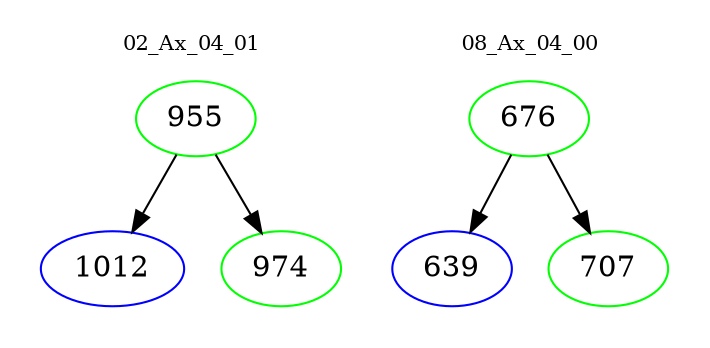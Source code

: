 digraph{
subgraph cluster_0 {
color = white
label = "02_Ax_04_01";
fontsize=10;
T0_955 [label="955", color="green"]
T0_955 -> T0_1012 [color="black"]
T0_1012 [label="1012", color="blue"]
T0_955 -> T0_974 [color="black"]
T0_974 [label="974", color="green"]
}
subgraph cluster_1 {
color = white
label = "08_Ax_04_00";
fontsize=10;
T1_676 [label="676", color="green"]
T1_676 -> T1_639 [color="black"]
T1_639 [label="639", color="blue"]
T1_676 -> T1_707 [color="black"]
T1_707 [label="707", color="green"]
}
}
